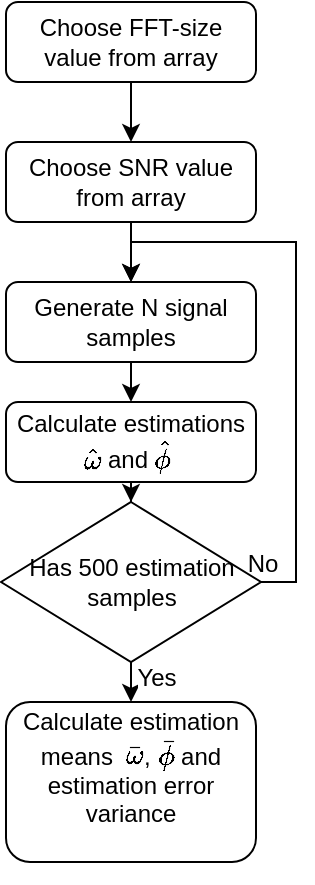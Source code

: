 <mxfile version="12.9.3" type="device"><diagram id="C5RBs43oDa-KdzZeNtuy" name="Page-1"><mxGraphModel dx="2062" dy="1154" grid="1" gridSize="10" guides="1" tooltips="1" connect="1" arrows="1" fold="1" page="1" pageScale="1" pageWidth="827" pageHeight="1169" math="1" shadow="0"><root><mxCell id="WIyWlLk6GJQsqaUBKTNV-0"/><mxCell id="WIyWlLk6GJQsqaUBKTNV-1" parent="WIyWlLk6GJQsqaUBKTNV-0"/><mxCell id="WIyWlLk6GJQsqaUBKTNV-3" value="Choose FFT-size value from array" style="rounded=1;whiteSpace=wrap;html=1;fontSize=12;glass=0;strokeWidth=1;shadow=0;" parent="WIyWlLk6GJQsqaUBKTNV-1" vertex="1"><mxGeometry x="165" y="80" width="125" height="40" as="geometry"/></mxCell><mxCell id="XVtgLcLe6DjEn16mHnxq-35" style="edgeStyle=orthogonalEdgeStyle;rounded=0;orthogonalLoop=1;jettySize=auto;html=1;exitX=0.5;exitY=1;exitDx=0;exitDy=0;entryX=0.5;entryY=0;entryDx=0;entryDy=0;" parent="WIyWlLk6GJQsqaUBKTNV-1" source="XVtgLcLe6DjEn16mHnxq-13" target="XVtgLcLe6DjEn16mHnxq-16" edge="1"><mxGeometry relative="1" as="geometry"/></mxCell><mxCell id="XVtgLcLe6DjEn16mHnxq-13" value="Choose SNR value from array" style="rounded=1;whiteSpace=wrap;html=1;fontSize=12;glass=0;strokeWidth=1;shadow=0;" parent="WIyWlLk6GJQsqaUBKTNV-1" vertex="1"><mxGeometry x="165" y="150" width="125" height="40" as="geometry"/></mxCell><mxCell id="XVtgLcLe6DjEn16mHnxq-14" value="" style="endArrow=classic;html=1;exitX=0.5;exitY=1;exitDx=0;exitDy=0;entryX=0.5;entryY=0;entryDx=0;entryDy=0;" parent="WIyWlLk6GJQsqaUBKTNV-1" source="WIyWlLk6GJQsqaUBKTNV-3" target="XVtgLcLe6DjEn16mHnxq-13" edge="1"><mxGeometry width="50" height="50" relative="1" as="geometry"><mxPoint x="300" y="340" as="sourcePoint"/><mxPoint x="350" y="290" as="targetPoint"/></mxGeometry></mxCell><mxCell id="XVtgLcLe6DjEn16mHnxq-26" style="edgeStyle=orthogonalEdgeStyle;rounded=0;orthogonalLoop=1;jettySize=auto;html=1;exitX=0.5;exitY=1;exitDx=0;exitDy=0;entryX=0.5;entryY=0;entryDx=0;entryDy=0;" parent="WIyWlLk6GJQsqaUBKTNV-1" source="XVtgLcLe6DjEn16mHnxq-16" target="XVtgLcLe6DjEn16mHnxq-27" edge="1"><mxGeometry relative="1" as="geometry"><mxPoint x="180" y="300" as="targetPoint"/></mxGeometry></mxCell><mxCell id="XVtgLcLe6DjEn16mHnxq-16" value="Generate N signal samples" style="rounded=1;whiteSpace=wrap;html=1;fontSize=12;glass=0;strokeWidth=1;shadow=0;" parent="WIyWlLk6GJQsqaUBKTNV-1" vertex="1"><mxGeometry x="165" y="220" width="125" height="40" as="geometry"/></mxCell><mxCell id="XVtgLcLe6DjEn16mHnxq-39" value="" style="edgeStyle=orthogonalEdgeStyle;rounded=0;orthogonalLoop=1;jettySize=auto;html=1;" parent="WIyWlLk6GJQsqaUBKTNV-1" source="XVtgLcLe6DjEn16mHnxq-27" target="XVtgLcLe6DjEn16mHnxq-38" edge="1"><mxGeometry relative="1" as="geometry"/></mxCell><mxCell id="XVtgLcLe6DjEn16mHnxq-27" value="Calculate estimations \(\hat{\omega}\) and \(\hat{\phi}\)&amp;nbsp;" style="rounded=1;whiteSpace=wrap;html=1;fontSize=12;glass=0;strokeWidth=1;shadow=0;" parent="WIyWlLk6GJQsqaUBKTNV-1" vertex="1"><mxGeometry x="165" y="280" width="125" height="40" as="geometry"/></mxCell><mxCell id="XVtgLcLe6DjEn16mHnxq-41" value="" style="edgeStyle=orthogonalEdgeStyle;rounded=0;orthogonalLoop=1;jettySize=auto;html=1;entryX=0.5;entryY=0;entryDx=0;entryDy=0;exitX=1;exitY=0.5;exitDx=0;exitDy=0;" parent="WIyWlLk6GJQsqaUBKTNV-1" source="XVtgLcLe6DjEn16mHnxq-38" target="XVtgLcLe6DjEn16mHnxq-16" edge="1"><mxGeometry relative="1" as="geometry"><mxPoint x="228" y="200" as="targetPoint"/><Array as="points"><mxPoint x="310" y="370"/><mxPoint x="310" y="200"/><mxPoint x="228" y="200"/></Array></mxGeometry></mxCell><mxCell id="XVtgLcLe6DjEn16mHnxq-42" value="No" style="text;html=1;align=center;verticalAlign=middle;resizable=0;points=[];labelBackgroundColor=#ffffff;" parent="XVtgLcLe6DjEn16mHnxq-41" vertex="1" connectable="0"><mxGeometry x="-0.809" relative="1" as="geometry"><mxPoint x="-17.5" y="0.83" as="offset"/></mxGeometry></mxCell><mxCell id="XVtgLcLe6DjEn16mHnxq-69" style="edgeStyle=orthogonalEdgeStyle;rounded=0;orthogonalLoop=1;jettySize=auto;html=1;exitX=0.5;exitY=1;exitDx=0;exitDy=0;entryX=0.5;entryY=0;entryDx=0;entryDy=0;" parent="WIyWlLk6GJQsqaUBKTNV-1" source="XVtgLcLe6DjEn16mHnxq-38" target="XVtgLcLe6DjEn16mHnxq-46" edge="1"><mxGeometry relative="1" as="geometry"/></mxCell><mxCell id="XVtgLcLe6DjEn16mHnxq-70" value="Yes" style="text;html=1;align=center;verticalAlign=middle;resizable=0;points=[];labelBackgroundColor=#ffffff;" parent="XVtgLcLe6DjEn16mHnxq-69" vertex="1" connectable="0"><mxGeometry x="-0.756" y="-1" relative="1" as="geometry"><mxPoint x="13.5" y="5" as="offset"/></mxGeometry></mxCell><mxCell id="XVtgLcLe6DjEn16mHnxq-38" value="Has 500 estimation samples" style="rhombus;whiteSpace=wrap;html=1;" parent="WIyWlLk6GJQsqaUBKTNV-1" vertex="1"><mxGeometry x="162.5" y="330" width="130" height="80" as="geometry"/></mxCell><mxCell id="XVtgLcLe6DjEn16mHnxq-46" value="Calculate estimation means&amp;nbsp; \(\bar{\omega}\), \(\bar{\phi}\) and estimation error variance&lt;br&gt;&amp;nbsp;" style="rounded=1;whiteSpace=wrap;html=1;fontSize=12;glass=0;strokeWidth=1;shadow=0;" parent="WIyWlLk6GJQsqaUBKTNV-1" vertex="1"><mxGeometry x="165" y="430" width="125" height="80" as="geometry"/></mxCell></root></mxGraphModel></diagram></mxfile>